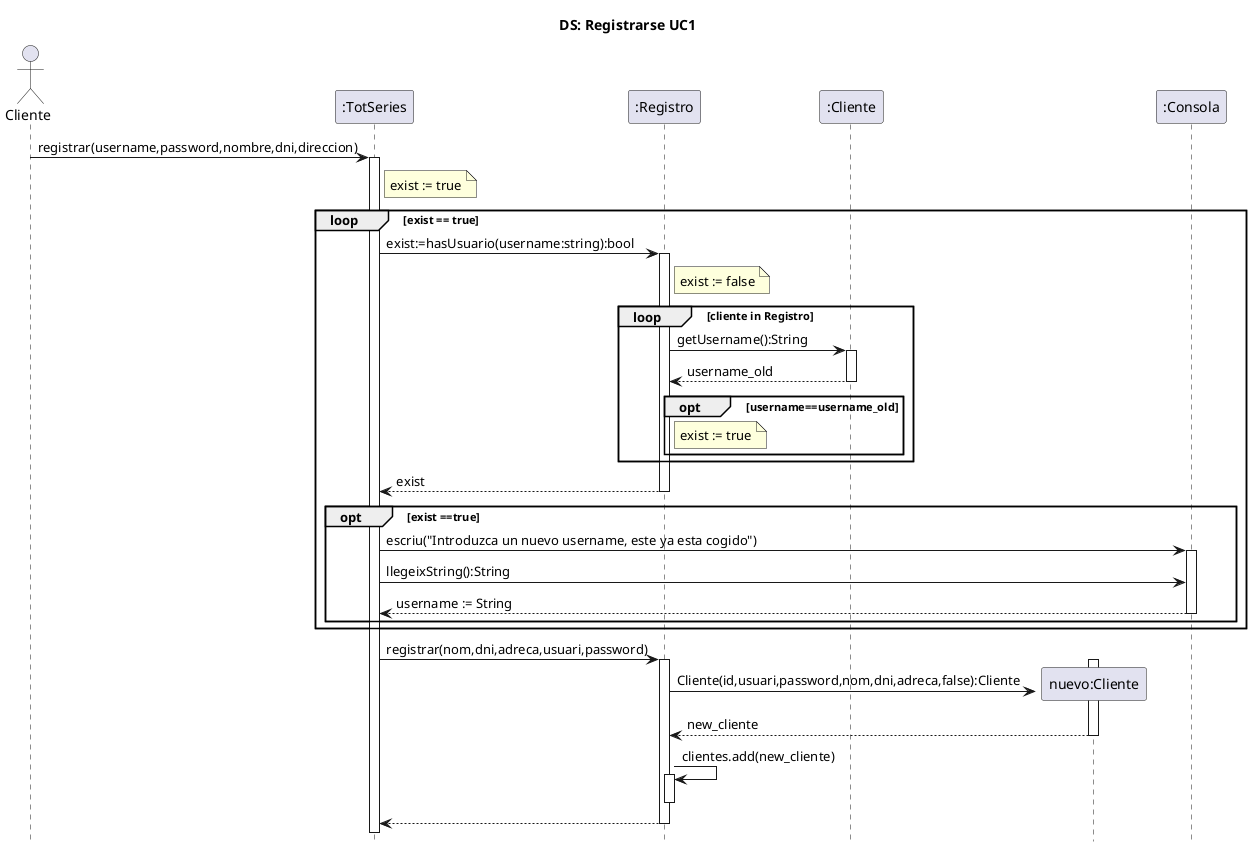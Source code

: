@startuml
title	DS: Registrarse UC1
hide	footbox

actor Cliente
participant ":TotSeries" as TotSeries
participant ":Registro" as Registro
participant ":Cliente" as Usuario

participant "nuevo:Cliente" as nUsuario
participant ":Consola" as Consola

Cliente	-> TotSeries:registrar(username,password,nombre,dni,direccion)
activate TotSeries

note right TotSeries
        exist := true
    end note

loop  exist == true
    TotSeries -> Registro:exist:=hasUsuario(username:string):bool
    activate Registro
    note right Registro
        exist := false
    end note

    loop cliente in Registro
        Registro -> Usuario:getUsername():String
        activate Usuario
        Usuario  --> Registro:username_old
        deactivate Usuario
        opt username==username_old
            note right Registro
                exist := true
            end note
        end opt
    end loop

    Registro-->TotSeries:exist
    deactivate Registro
    opt exist ==true
        TotSeries -> Consola:escriu("Introduzca un nuevo username, este ya esta cogido")
        activate Consola
        TotSeries -> Consola:llegeixString():String
        Consola --> TotSeries:username := String
        deactivate Consola
    end opt
end loop

TotSeries -> Registro:registrar(nom,dni,adreca,usuari,password)
activate Registro
create nUsuario
activate nUsuario
Registro -> nUsuario:Cliente(id,usuari,password,nom,dni,adreca,false):Cliente
nUsuario --> Registro: new_cliente
deactivate nUsuario
Registro -> Registro: clientes.add(new_cliente)
activate Registro
deactivate Registro
Registro --> TotSeries
deactivate Registro
@enduml
